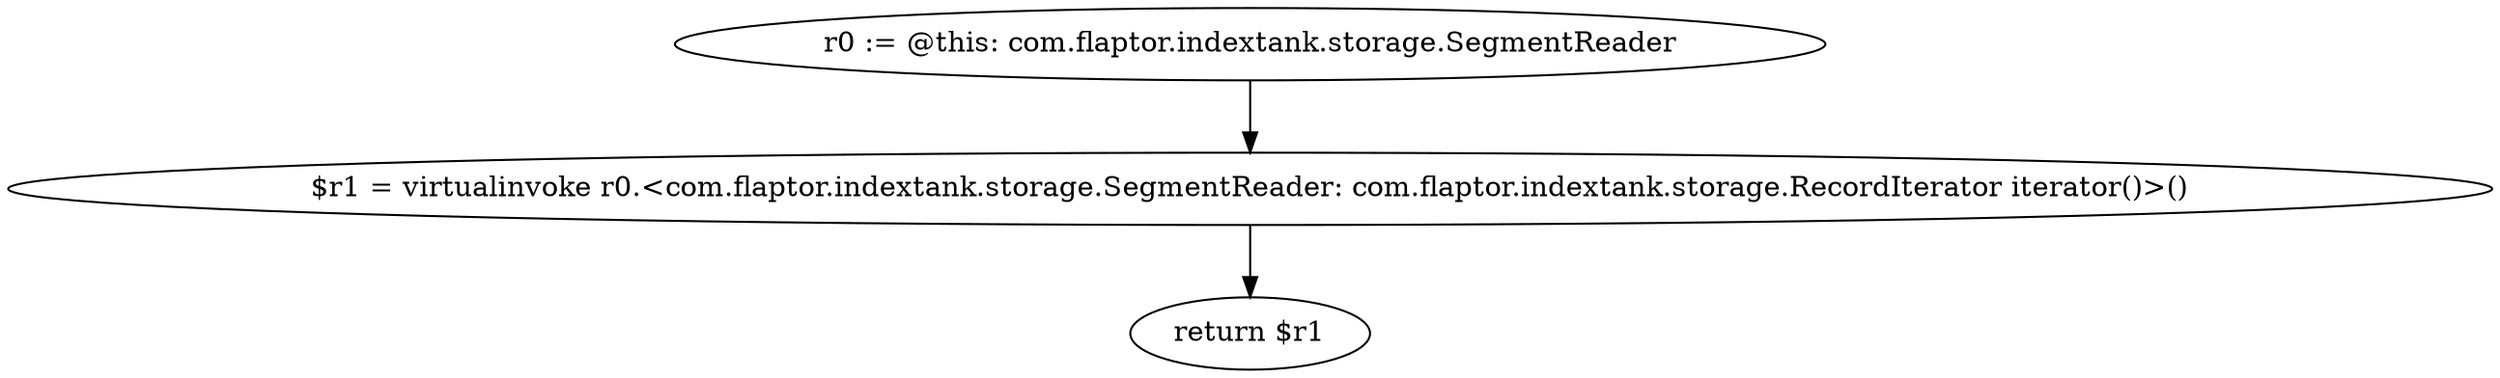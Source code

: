 digraph "unitGraph" {
    "r0 := @this: com.flaptor.indextank.storage.SegmentReader"
    "$r1 = virtualinvoke r0.<com.flaptor.indextank.storage.SegmentReader: com.flaptor.indextank.storage.RecordIterator iterator()>()"
    "return $r1"
    "r0 := @this: com.flaptor.indextank.storage.SegmentReader"->"$r1 = virtualinvoke r0.<com.flaptor.indextank.storage.SegmentReader: com.flaptor.indextank.storage.RecordIterator iterator()>()";
    "$r1 = virtualinvoke r0.<com.flaptor.indextank.storage.SegmentReader: com.flaptor.indextank.storage.RecordIterator iterator()>()"->"return $r1";
}
